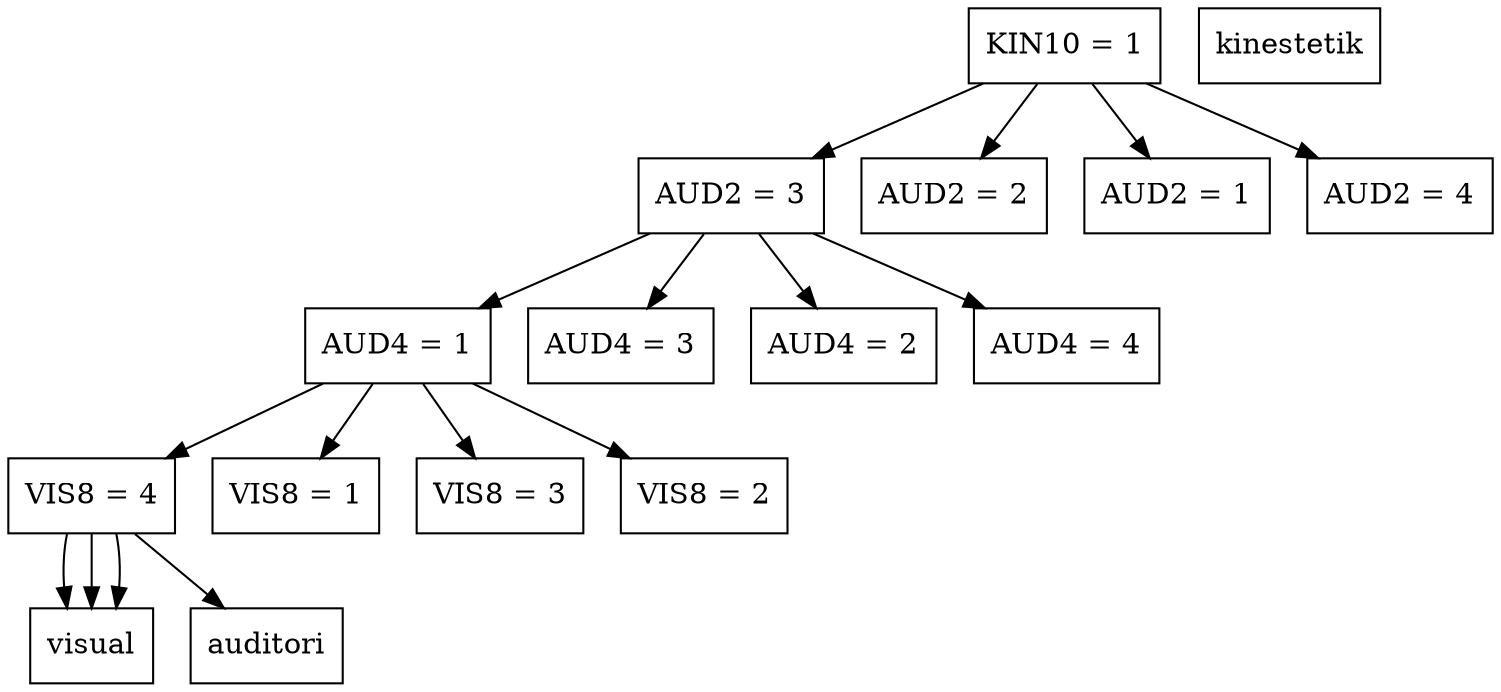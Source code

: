 digraph decision_tree {
    node [shape=box];
    edge [fontname="Arial", fontsize=10];

    // Root node
    Root [label="KIN10 = 1"];

    // Child nodes
    Hasil1 [label="visual"];
    Hasil2 [label="auditori"];
    Hasil3 [label="kinestetik"];
    FeatureA1 [label="AUD2 = 3"];
    FeatureA2 [label="AUD2 = 2"];
    FeatureA3 [label="AUD2 = 1"];
    FeatureA4 [label="AUD2 = 4"];
    FeatureA11 [label="AUD4 = 1"];
    FeatureA12 [label="AUD4 = 3"];
    FeatureA13 [label="AUD4 = 2"];
    FeatureA14 [label="AUD4 = 4"];
    ClassA111 [label="VIS8 = 4"];
    ClassA112 [label="VIS8 = 1"];
    ClassA113 [label="VIS8 = 3"];
    ClassA114 [label="VIS8 = 2"];
    
    // Edges
    Root -> FeatureA1;
    Root -> FeatureA2;
    Root -> FeatureA3;
    Root -> FeatureA4;
    FeatureA1 -> FeatureA11;
    FeatureA1 -> FeatureA12;
    FeatureA1 -> FeatureA13;
    FeatureA1 -> FeatureA14;
    FeatureA11 -> ClassA111;
    FeatureA11 -> ClassA112;
    FeatureA11 -> ClassA113;
    FeatureA11 -> ClassA114;
    ClassA111 -> Hasil1;
    ClassA111 -> Hasil1;
    ClassA111 -> Hasil2;
    ClassA111 -> Hasil1;
}